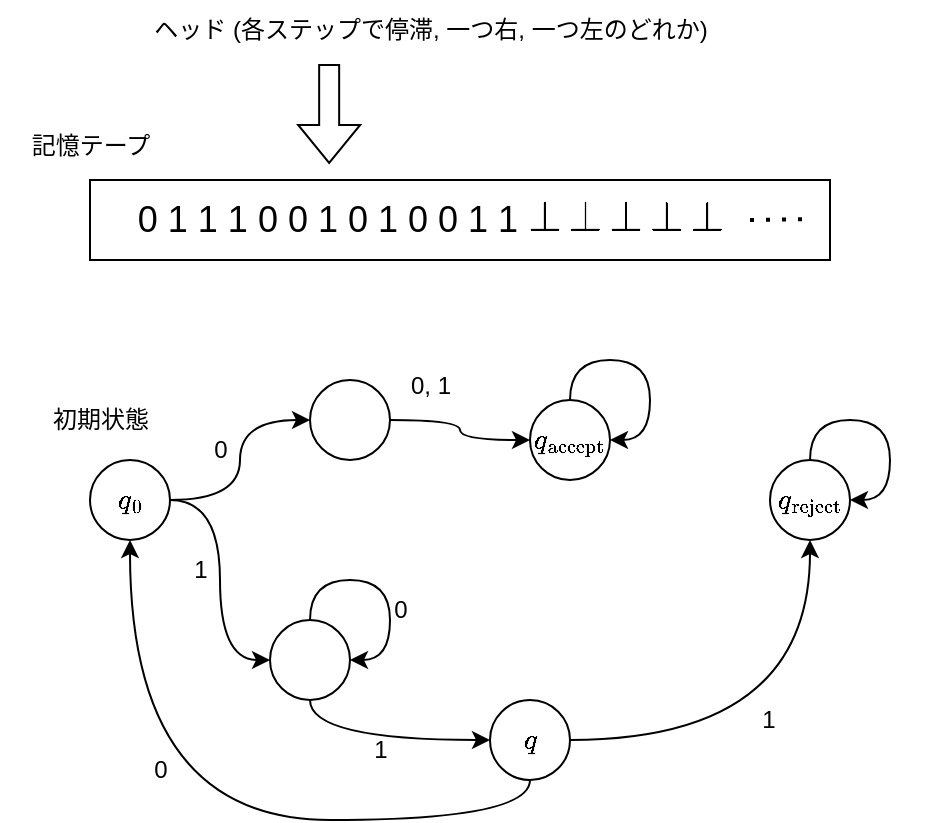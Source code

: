 <mxfile version="24.7.17">
  <diagram name="ページ1" id="Qn18NVwMZ6E5dlG0gEdH">
    <mxGraphModel dx="707" dy="505" grid="1" gridSize="10" guides="1" tooltips="1" connect="1" arrows="1" fold="1" page="1" pageScale="1" pageWidth="827" pageHeight="1169" math="1" shadow="0">
      <root>
        <mxCell id="0" />
        <mxCell id="1" parent="0" />
        <mxCell id="VUBI3xgkj24GMHBdQKHD-2" value="" style="rounded=0;whiteSpace=wrap;html=1;" vertex="1" parent="1">
          <mxGeometry x="180" y="120" width="370" height="40" as="geometry" />
        </mxCell>
        <mxCell id="VUBI3xgkj24GMHBdQKHD-4" value="0 1 1 1 0 0 1 0 1 0 0 1 1 \(\bot\,\bot\,\bot\,\bot\,\bot\)" style="text;html=1;align=center;verticalAlign=middle;resizable=0;points=[];autosize=1;strokeColor=none;fillColor=none;fontSize=18;" vertex="1" parent="1">
          <mxGeometry x="135" y="120" width="430" height="40" as="geometry" />
        </mxCell>
        <mxCell id="VUBI3xgkj24GMHBdQKHD-12" style="edgeStyle=orthogonalEdgeStyle;rounded=0;orthogonalLoop=1;jettySize=auto;html=1;entryX=0;entryY=0.5;entryDx=0;entryDy=0;curved=1;" edge="1" parent="1" source="VUBI3xgkj24GMHBdQKHD-5" target="VUBI3xgkj24GMHBdQKHD-7">
          <mxGeometry relative="1" as="geometry" />
        </mxCell>
        <mxCell id="VUBI3xgkj24GMHBdQKHD-13" style="edgeStyle=orthogonalEdgeStyle;rounded=0;orthogonalLoop=1;jettySize=auto;html=1;entryX=0;entryY=0.5;entryDx=0;entryDy=0;curved=1;" edge="1" parent="1" source="VUBI3xgkj24GMHBdQKHD-5" target="VUBI3xgkj24GMHBdQKHD-8">
          <mxGeometry relative="1" as="geometry" />
        </mxCell>
        <mxCell id="VUBI3xgkj24GMHBdQKHD-5" value="$$q_0$$" style="ellipse;whiteSpace=wrap;html=1;aspect=fixed;" vertex="1" parent="1">
          <mxGeometry x="180" y="260" width="40" height="40" as="geometry" />
        </mxCell>
        <mxCell id="VUBI3xgkj24GMHBdQKHD-35" style="edgeStyle=orthogonalEdgeStyle;rounded=0;orthogonalLoop=1;jettySize=auto;html=1;entryX=0;entryY=0.5;entryDx=0;entryDy=0;curved=1;" edge="1" parent="1" source="VUBI3xgkj24GMHBdQKHD-7" target="VUBI3xgkj24GMHBdQKHD-9">
          <mxGeometry relative="1" as="geometry" />
        </mxCell>
        <mxCell id="VUBI3xgkj24GMHBdQKHD-7" value="" style="ellipse;whiteSpace=wrap;html=1;aspect=fixed;" vertex="1" parent="1">
          <mxGeometry x="290" y="220" width="40" height="40" as="geometry" />
        </mxCell>
        <mxCell id="VUBI3xgkj24GMHBdQKHD-15" style="edgeStyle=orthogonalEdgeStyle;rounded=0;orthogonalLoop=1;jettySize=auto;html=1;exitX=0.5;exitY=1;exitDx=0;exitDy=0;curved=1;" edge="1" parent="1" source="VUBI3xgkj24GMHBdQKHD-8" target="VUBI3xgkj24GMHBdQKHD-10">
          <mxGeometry relative="1" as="geometry" />
        </mxCell>
        <mxCell id="VUBI3xgkj24GMHBdQKHD-8" value="" style="ellipse;whiteSpace=wrap;html=1;aspect=fixed;" vertex="1" parent="1">
          <mxGeometry x="270" y="340" width="40" height="40" as="geometry" />
        </mxCell>
        <mxCell id="VUBI3xgkj24GMHBdQKHD-9" value="$$q_{\mathrm{accept}}$$" style="ellipse;whiteSpace=wrap;html=1;aspect=fixed;" vertex="1" parent="1">
          <mxGeometry x="400" y="230" width="40" height="40" as="geometry" />
        </mxCell>
        <mxCell id="VUBI3xgkj24GMHBdQKHD-16" style="edgeStyle=orthogonalEdgeStyle;rounded=0;orthogonalLoop=1;jettySize=auto;html=1;entryX=0.5;entryY=1;entryDx=0;entryDy=0;elbow=vertical;curved=1;" edge="1" parent="1" source="VUBI3xgkj24GMHBdQKHD-10" target="VUBI3xgkj24GMHBdQKHD-5">
          <mxGeometry relative="1" as="geometry">
            <Array as="points">
              <mxPoint x="400" y="440" />
              <mxPoint x="200" y="440" />
            </Array>
          </mxGeometry>
        </mxCell>
        <mxCell id="VUBI3xgkj24GMHBdQKHD-31" style="edgeStyle=orthogonalEdgeStyle;rounded=0;orthogonalLoop=1;jettySize=auto;html=1;entryX=0.5;entryY=1;entryDx=0;entryDy=0;curved=1;" edge="1" parent="1" source="VUBI3xgkj24GMHBdQKHD-10" target="VUBI3xgkj24GMHBdQKHD-11">
          <mxGeometry relative="1" as="geometry" />
        </mxCell>
        <mxCell id="VUBI3xgkj24GMHBdQKHD-10" value="$$q$$" style="ellipse;whiteSpace=wrap;html=1;aspect=fixed;" vertex="1" parent="1">
          <mxGeometry x="380" y="380" width="40" height="40" as="geometry" />
        </mxCell>
        <mxCell id="VUBI3xgkj24GMHBdQKHD-11" value="$$q_{\mathrm{reject}}$$" style="ellipse;whiteSpace=wrap;html=1;aspect=fixed;" vertex="1" parent="1">
          <mxGeometry x="520" y="260" width="40" height="40" as="geometry" />
        </mxCell>
        <mxCell id="VUBI3xgkj24GMHBdQKHD-14" style="edgeStyle=orthogonalEdgeStyle;rounded=0;orthogonalLoop=1;jettySize=auto;html=1;entryX=1;entryY=0.5;entryDx=0;entryDy=0;curved=1;" edge="1" parent="1" source="VUBI3xgkj24GMHBdQKHD-8" target="VUBI3xgkj24GMHBdQKHD-8">
          <mxGeometry relative="1" as="geometry" />
        </mxCell>
        <mxCell id="VUBI3xgkj24GMHBdQKHD-18" value="" style="shape=flexArrow;endArrow=classic;html=1;rounded=0;" edge="1" parent="1">
          <mxGeometry width="50" height="50" relative="1" as="geometry">
            <mxPoint x="299.58" y="62" as="sourcePoint" />
            <mxPoint x="299.58" y="112" as="targetPoint" />
          </mxGeometry>
        </mxCell>
        <mxCell id="VUBI3xgkj24GMHBdQKHD-19" value="ヘッド (各ステップで停滞, 一つ右, 一つ左のどれか)" style="text;html=1;align=center;verticalAlign=middle;resizable=0;points=[];autosize=1;strokeColor=none;fillColor=none;" vertex="1" parent="1">
          <mxGeometry x="200" y="30" width="300" height="30" as="geometry" />
        </mxCell>
        <mxCell id="VUBI3xgkj24GMHBdQKHD-20" value="記憶テープ" style="text;html=1;align=center;verticalAlign=middle;resizable=0;points=[];autosize=1;strokeColor=none;fillColor=none;" vertex="1" parent="1">
          <mxGeometry x="140" y="88" width="80" height="30" as="geometry" />
        </mxCell>
        <mxCell id="VUBI3xgkj24GMHBdQKHD-22" value="" style="endArrow=none;dashed=1;html=1;dashPattern=1 3;strokeWidth=2;rounded=0;" edge="1" parent="1">
          <mxGeometry width="50" height="50" relative="1" as="geometry">
            <mxPoint x="510" y="140" as="sourcePoint" />
            <mxPoint x="540" y="139.58" as="targetPoint" />
          </mxGeometry>
        </mxCell>
        <mxCell id="VUBI3xgkj24GMHBdQKHD-23" value="初期状態" style="text;html=1;align=center;verticalAlign=middle;resizable=0;points=[];autosize=1;strokeColor=none;fillColor=none;" vertex="1" parent="1">
          <mxGeometry x="150" y="225" width="70" height="30" as="geometry" />
        </mxCell>
        <mxCell id="VUBI3xgkj24GMHBdQKHD-24" value="0" style="text;html=1;align=center;verticalAlign=middle;resizable=0;points=[];autosize=1;strokeColor=none;fillColor=none;" vertex="1" parent="1">
          <mxGeometry x="230" y="240" width="30" height="30" as="geometry" />
        </mxCell>
        <mxCell id="VUBI3xgkj24GMHBdQKHD-25" value="1" style="text;html=1;align=center;verticalAlign=middle;resizable=0;points=[];autosize=1;strokeColor=none;fillColor=none;" vertex="1" parent="1">
          <mxGeometry x="220" y="300" width="30" height="30" as="geometry" />
        </mxCell>
        <mxCell id="VUBI3xgkj24GMHBdQKHD-26" value="0" style="text;html=1;align=center;verticalAlign=middle;resizable=0;points=[];autosize=1;strokeColor=none;fillColor=none;" vertex="1" parent="1">
          <mxGeometry x="320" y="320" width="30" height="30" as="geometry" />
        </mxCell>
        <mxCell id="VUBI3xgkj24GMHBdQKHD-28" value="1" style="text;html=1;align=center;verticalAlign=middle;resizable=0;points=[];autosize=1;strokeColor=none;fillColor=none;" vertex="1" parent="1">
          <mxGeometry x="310" y="390" width="30" height="30" as="geometry" />
        </mxCell>
        <mxCell id="VUBI3xgkj24GMHBdQKHD-30" value="0" style="text;html=1;align=center;verticalAlign=middle;resizable=0;points=[];autosize=1;strokeColor=none;fillColor=none;" vertex="1" parent="1">
          <mxGeometry x="200" y="400" width="30" height="30" as="geometry" />
        </mxCell>
        <mxCell id="VUBI3xgkj24GMHBdQKHD-32" value="1" style="text;html=1;align=center;verticalAlign=middle;resizable=0;points=[];autosize=1;strokeColor=none;fillColor=none;" vertex="1" parent="1">
          <mxGeometry x="504" y="375" width="30" height="30" as="geometry" />
        </mxCell>
        <mxCell id="VUBI3xgkj24GMHBdQKHD-36" style="edgeStyle=orthogonalEdgeStyle;rounded=0;orthogonalLoop=1;jettySize=auto;html=1;entryX=1;entryY=0.5;entryDx=0;entryDy=0;curved=1;" edge="1" parent="1" source="VUBI3xgkj24GMHBdQKHD-9" target="VUBI3xgkj24GMHBdQKHD-9">
          <mxGeometry relative="1" as="geometry" />
        </mxCell>
        <mxCell id="VUBI3xgkj24GMHBdQKHD-37" style="edgeStyle=orthogonalEdgeStyle;rounded=0;orthogonalLoop=1;jettySize=auto;html=1;entryX=1;entryY=0.5;entryDx=0;entryDy=0;curved=1;" edge="1" parent="1" source="VUBI3xgkj24GMHBdQKHD-11" target="VUBI3xgkj24GMHBdQKHD-11">
          <mxGeometry relative="1" as="geometry" />
        </mxCell>
        <mxCell id="VUBI3xgkj24GMHBdQKHD-38" value="0, 1" style="text;html=1;align=center;verticalAlign=middle;resizable=0;points=[];autosize=1;strokeColor=none;fillColor=none;" vertex="1" parent="1">
          <mxGeometry x="330" y="208" width="40" height="30" as="geometry" />
        </mxCell>
      </root>
    </mxGraphModel>
  </diagram>
</mxfile>
